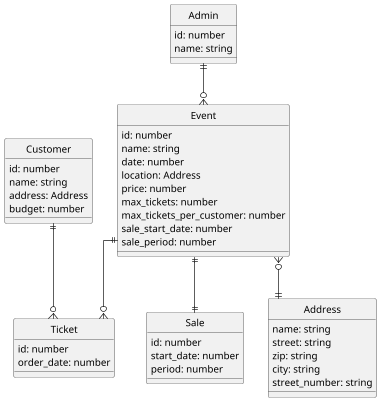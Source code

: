 @startuml

scale 0.7

hide circle
skinparam linetype ortho

entity "Event" as event {
    id: number
    name: string
    date: number
    location: Address
    price: number
    max_tickets: number
    max_tickets_per_customer: number
    sale_start_date: number
    sale_period: number
}   
entity "Ticket" as ticket {
    id: number
    order_date: number
}
entity "Customer" as customer {
    id: number
    name: string
    address: Address
    budget: number
}
entity "Sale" as sale {
    id: number
    start_date: number
    period: number
}
entity "Address" as address {
    name: string
    street: string
    zip: string
    city: string
    street_number: string
}
entity "Admin" as admin {
    id: number
    name: string
}

event ||--o{ ticket
event }o--|| address
event ||--|| sale
customer ||--o{ ticket
admin ||--o{ event

@enduml